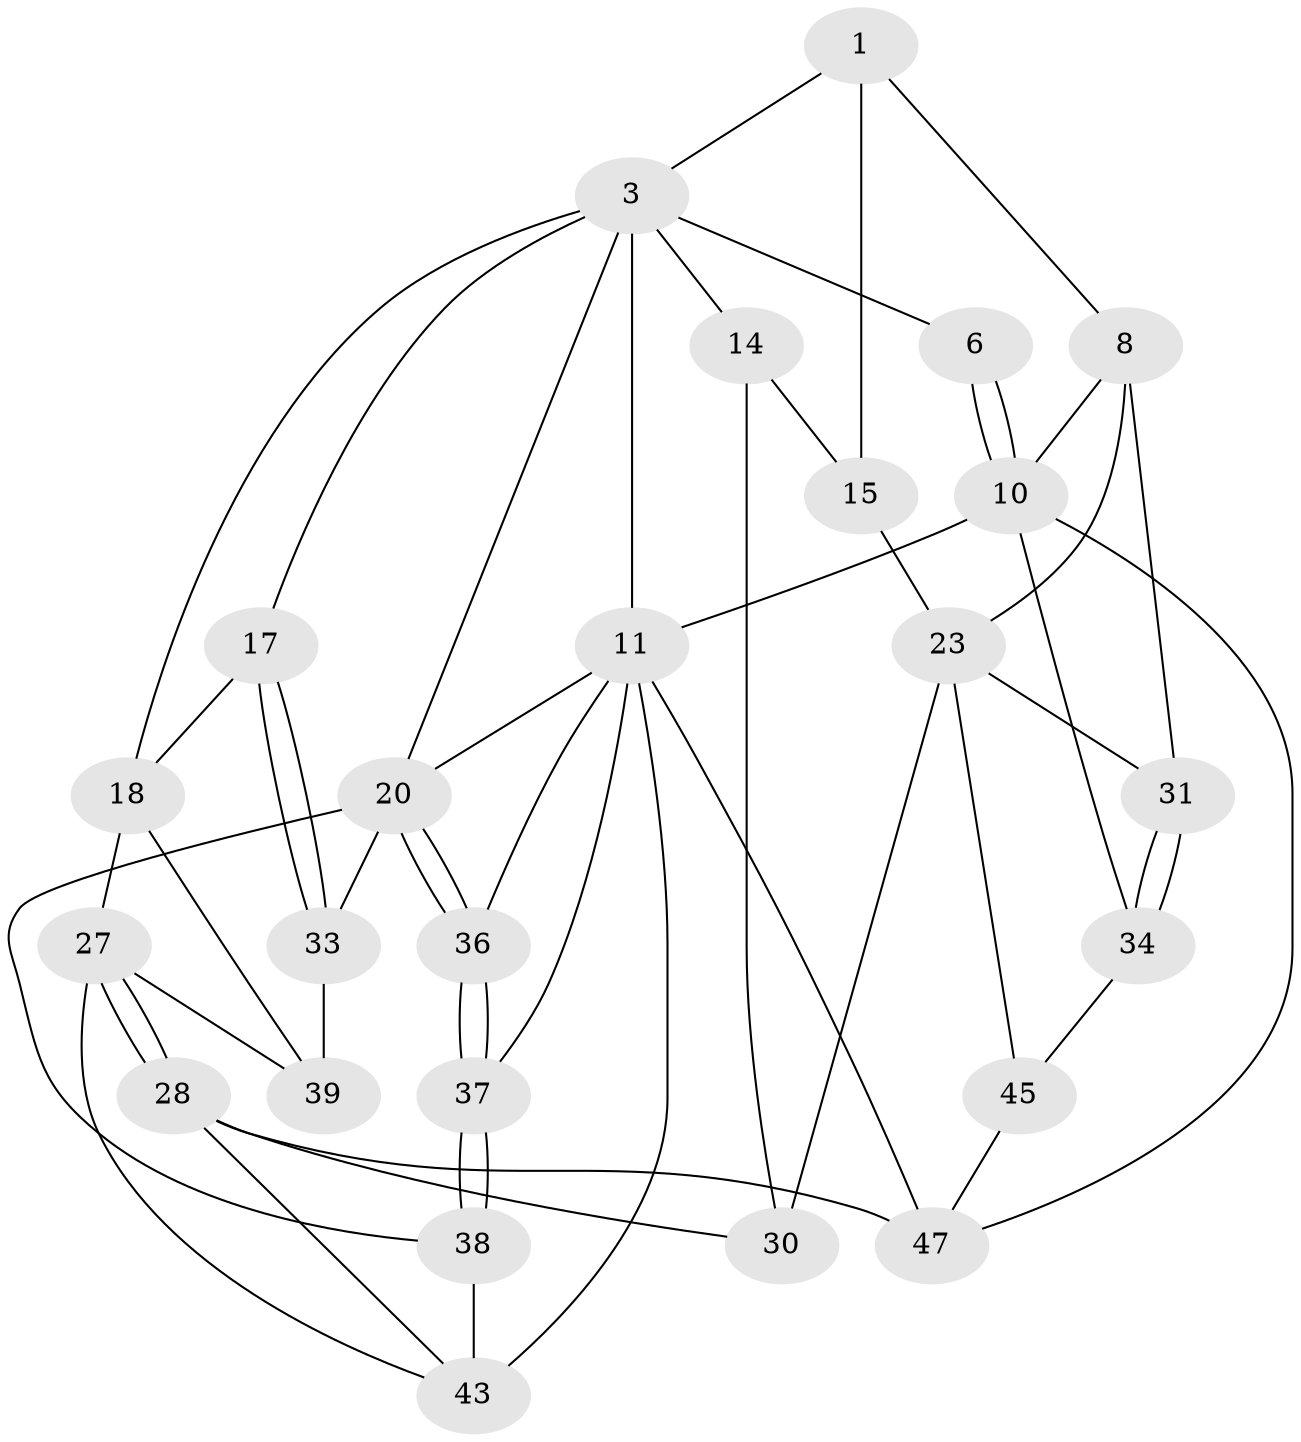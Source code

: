 // original degree distribution, {3: 0.0392156862745098, 4: 0.19607843137254902, 5: 0.6274509803921569, 6: 0.13725490196078433}
// Generated by graph-tools (version 1.1) at 2025/17/03/09/25 04:17:18]
// undirected, 25 vertices, 54 edges
graph export_dot {
graph [start="1"]
  node [color=gray90,style=filled];
  1 [pos="+0.33089244687464814+0.06526817759762207",super="+2+7"];
  3 [pos="+0.4701272588010369+0.20623403561050072",super="+13+4"];
  6 [pos="+0.2905127724820538+0"];
  8 [pos="+0.15110619716602774+0.2886536749768838",super="+9"];
  10 [pos="+0+0",super="+35"];
  11 [pos="+1+0",super="+19+40"];
  14 [pos="+0.36504431973602935+0.37115647416698244",super="+25"];
  15 [pos="+0.35696544452102424+0.3675485773995371",super="+22"];
  17 [pos="+0.5437471299414193+0.39299498163067875"];
  18 [pos="+0.5158392144631985+0.41161422402138625",super="+26"];
  20 [pos="+0.7706484085566528+0.3440228240835817",super="+21"];
  23 [pos="+0.169680861612717+0.4621297216216521",super="+24+41"];
  27 [pos="+0.4654921079213251+0.5385942385358151",super="+42"];
  28 [pos="+0.4591609859954161+0.5442558002025846",super="+29+46"];
  30 [pos="+0.38882370244285724+0.5375592889858184"];
  31 [pos="+0+0.5336921518853208"];
  33 [pos="+0.6861258021367147+0.4960258687632124"];
  34 [pos="+0+0.5778124419049975"];
  36 [pos="+1+0.5679059758450814"];
  37 [pos="+1+0.5987992863748333"];
  38 [pos="+0.7737980422650831+0.6567443107109258"];
  39 [pos="+0.6049647154840178+0.5089048177022456"];
  43 [pos="+0.7360107710776322+0.6998831632916025",super="+49+44"];
  45 [pos="+0.19661128927205312+0.6689685403044634"];
  47 [pos="+0.41276612495744913+0.6925750767445856",super="+48"];
  1 -- 3;
  1 -- 8;
  1 -- 15;
  3 -- 18;
  3 -- 14;
  3 -- 17;
  3 -- 20;
  3 -- 6;
  3 -- 11;
  6 -- 10;
  6 -- 10;
  8 -- 23;
  8 -- 10;
  8 -- 31;
  10 -- 11 [weight=2];
  10 -- 34;
  10 -- 47;
  11 -- 20;
  11 -- 36;
  11 -- 37;
  11 -- 43 [weight=2];
  11 -- 47;
  14 -- 15 [weight=2];
  14 -- 30;
  15 -- 23;
  17 -- 18;
  17 -- 33;
  17 -- 33;
  18 -- 27;
  18 -- 39;
  20 -- 36;
  20 -- 36;
  20 -- 33;
  20 -- 38;
  23 -- 31;
  23 -- 45;
  23 -- 30;
  27 -- 28;
  27 -- 28;
  27 -- 43;
  27 -- 39;
  28 -- 30;
  28 -- 47 [weight=2];
  28 -- 43;
  31 -- 34;
  31 -- 34;
  33 -- 39;
  34 -- 45;
  36 -- 37;
  36 -- 37;
  37 -- 38;
  37 -- 38;
  38 -- 43;
  45 -- 47;
}
